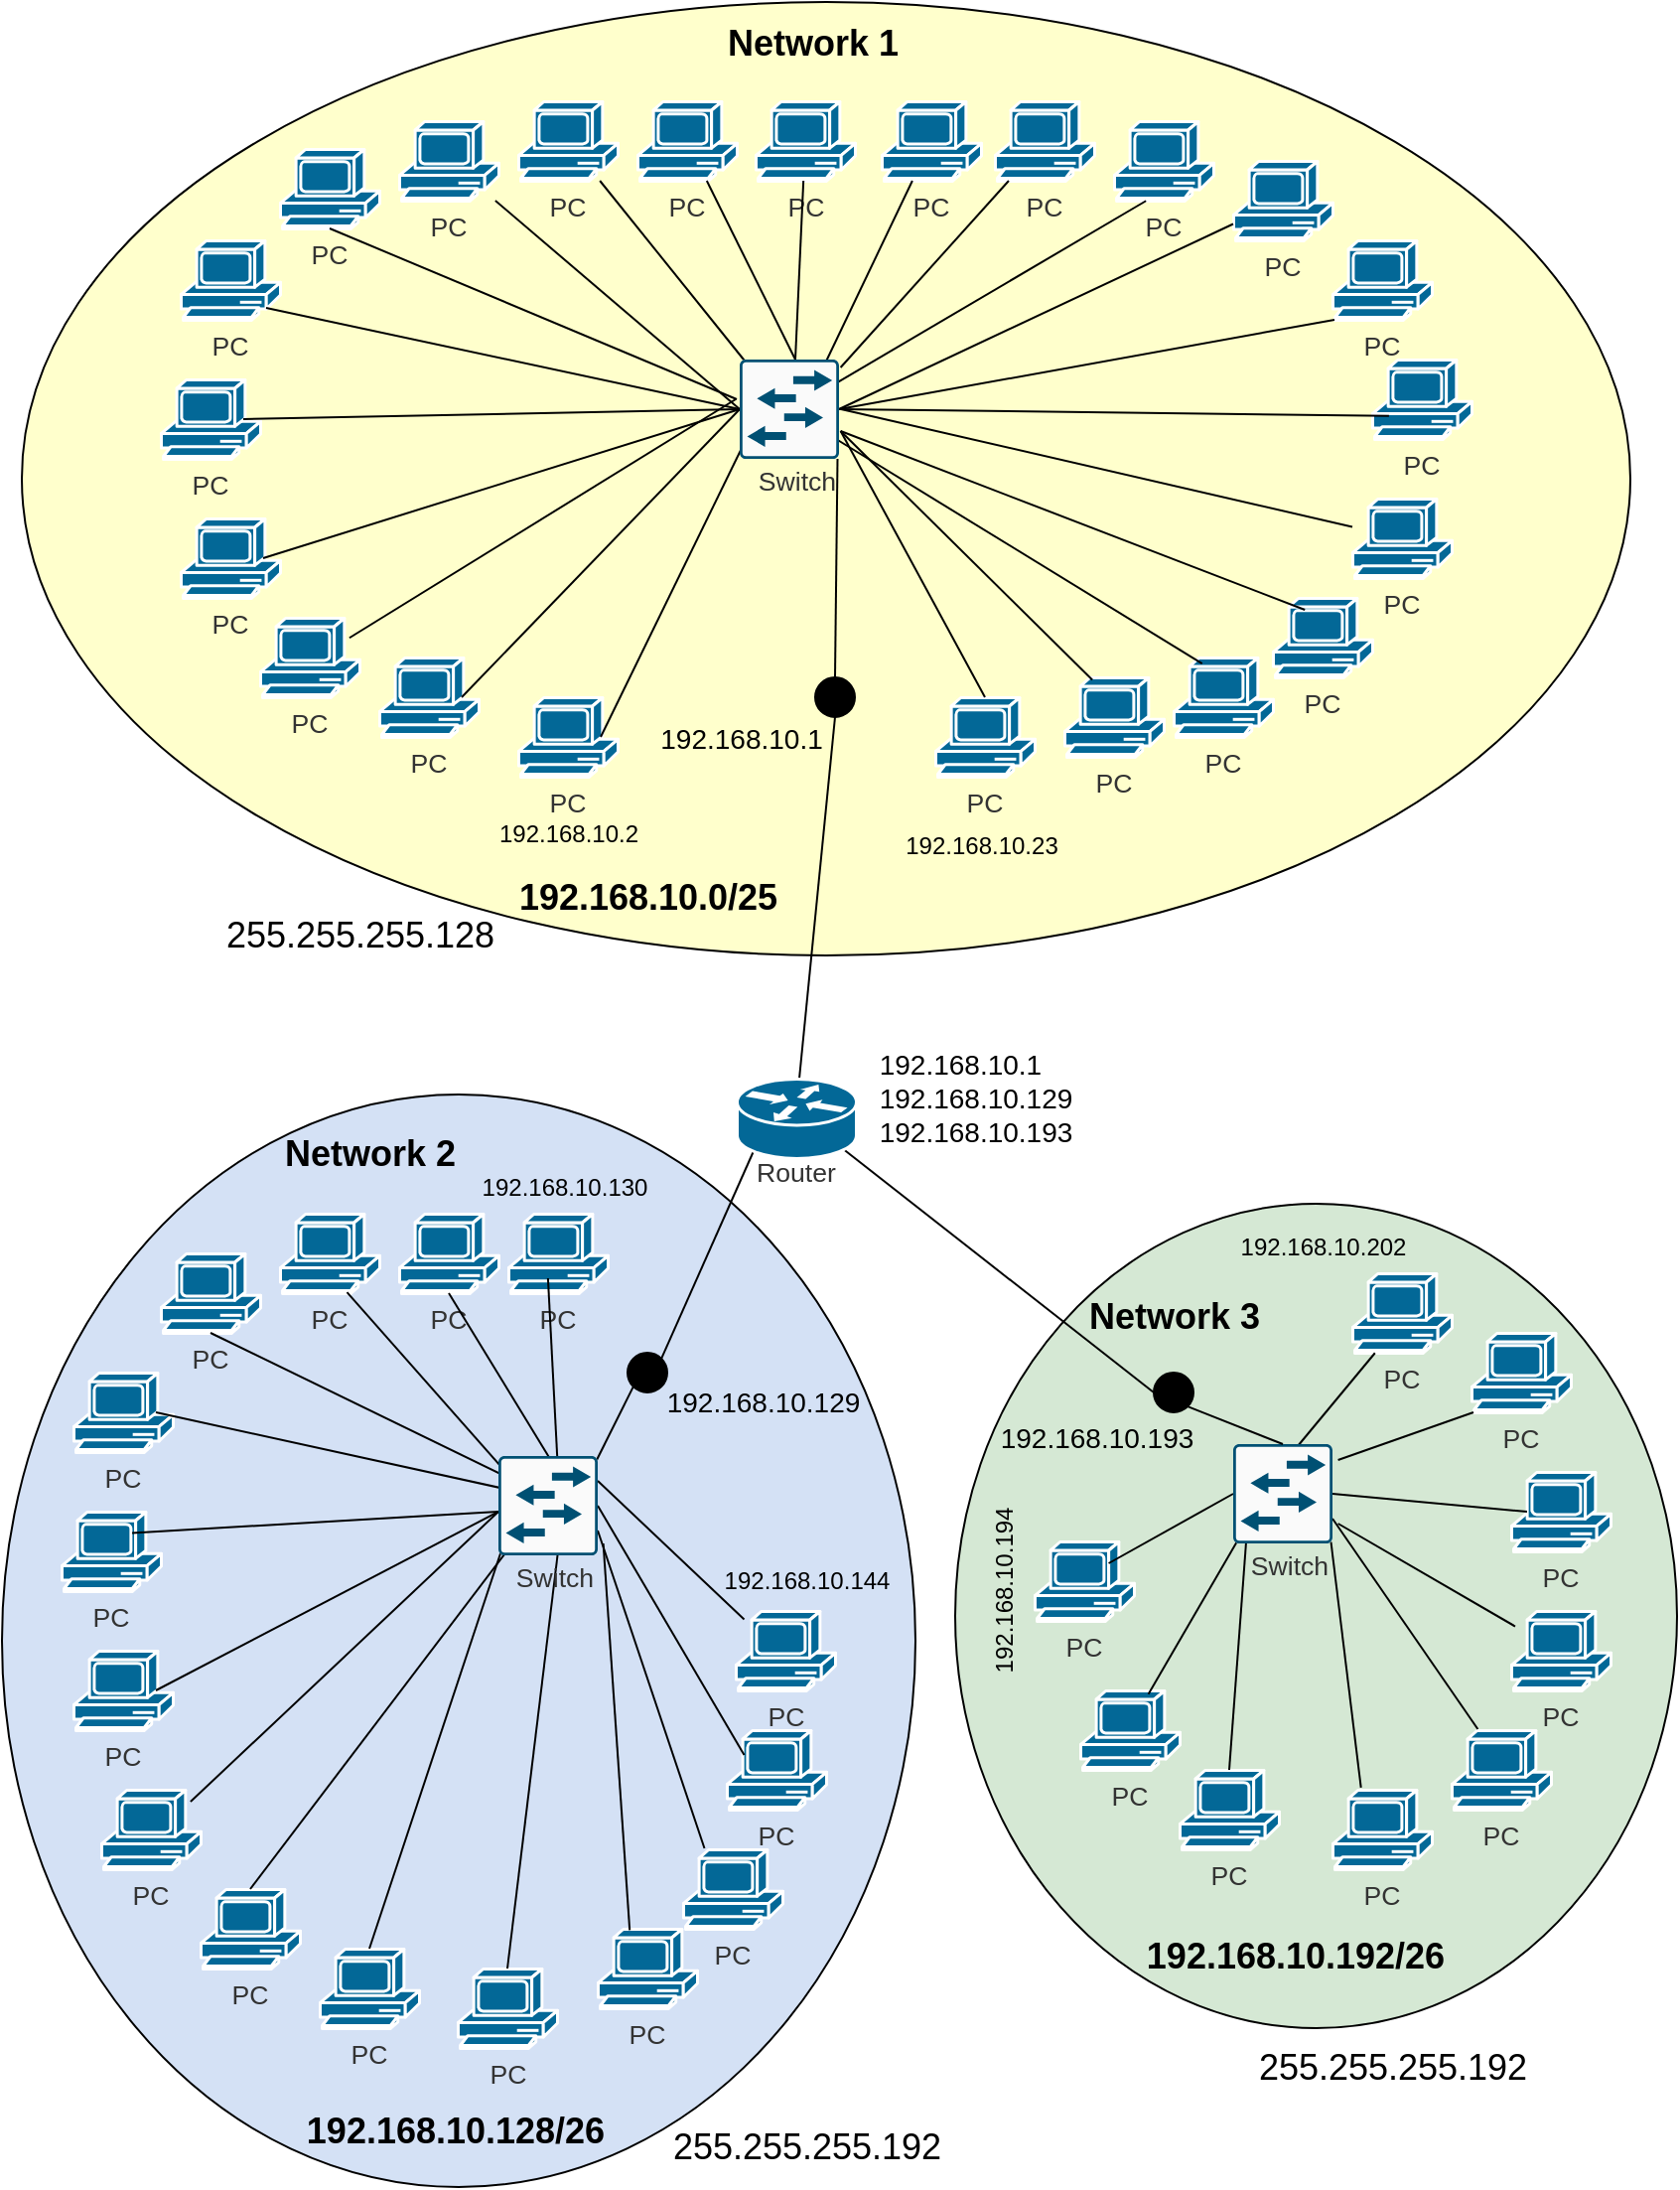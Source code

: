 <mxfile version="22.0.2" type="device">
  <diagram name="Page-1" id="gyr3lJ8L04VSoGbd7yLV">
    <mxGraphModel dx="1434" dy="3070" grid="1" gridSize="10" guides="1" tooltips="1" connect="1" arrows="1" fold="1" page="1" pageScale="1" pageWidth="850" pageHeight="1100" math="0" shadow="0">
      <root>
        <mxCell id="0" />
        <mxCell id="1" parent="0" />
        <mxCell id="j5b-1ooJvoJSUZ0MKbEr-144" value="" style="ellipse;whiteSpace=wrap;html=1;fillColor=#D5E8D4;" parent="1" vertex="1">
          <mxGeometry x="480" y="-505" width="363.5" height="415" as="geometry" />
        </mxCell>
        <mxCell id="j5b-1ooJvoJSUZ0MKbEr-119" value="" style="ellipse;whiteSpace=wrap;html=1;fillColor=#D4E1F5;" parent="1" vertex="1">
          <mxGeometry y="-560" width="460" height="550" as="geometry" />
        </mxCell>
        <mxCell id="j5b-1ooJvoJSUZ0MKbEr-37" value="" style="ellipse;whiteSpace=wrap;html=1;fillColor=#FFFFCC;" parent="1" vertex="1">
          <mxGeometry x="10" y="-1110" width="810" height="480" as="geometry" />
        </mxCell>
        <mxCell id="j5b-1ooJvoJSUZ0MKbEr-1" value="PC" style="html=1;overflow=block;blockSpacing=1;whiteSpace=wrap;shape=mxgraph.cisco.computers_and_peripherals.pc;verticalLabelPosition=bottom;verticalAlign=top;fillColor=#036897;strokeColor=#ffffff;fontSize=13.3;fontColor=#333333;spacingTop=6.8;spacing=0;strokeOpacity=100;strokeWidth=1.5;lucidId=ZFPnvsBoD.P9;" parent="1" vertex="1">
          <mxGeometry x="320" y="-1060" width="50" height="40" as="geometry" />
        </mxCell>
        <mxCell id="j5b-1ooJvoJSUZ0MKbEr-13" value="PC" style="html=1;overflow=block;blockSpacing=1;whiteSpace=wrap;shape=mxgraph.cisco.computers_and_peripherals.pc;verticalLabelPosition=bottom;verticalAlign=top;fillColor=#036897;strokeColor=#ffffff;fontSize=13.3;fontColor=#333333;spacingTop=6.8;spacing=0;strokeOpacity=100;strokeWidth=1.5;lucidId=ZFPnvsBoD.P9;" parent="1" vertex="1">
          <mxGeometry x="620" y="-1030" width="50" height="40" as="geometry" />
        </mxCell>
        <mxCell id="j5b-1ooJvoJSUZ0MKbEr-14" value="PC" style="html=1;overflow=block;blockSpacing=1;whiteSpace=wrap;shape=mxgraph.cisco.computers_and_peripherals.pc;verticalLabelPosition=bottom;verticalAlign=top;fillColor=#036897;strokeColor=#ffffff;fontSize=13.3;fontColor=#333333;spacingTop=6.8;spacing=0;strokeOpacity=100;strokeWidth=1.5;lucidId=ZFPnvsBoD.P9;" parent="1" vertex="1">
          <mxGeometry x="443" y="-1060" width="50" height="40" as="geometry" />
        </mxCell>
        <mxCell id="j5b-1ooJvoJSUZ0MKbEr-15" value="PC" style="html=1;overflow=block;blockSpacing=1;whiteSpace=wrap;shape=mxgraph.cisco.computers_and_peripherals.pc;verticalLabelPosition=bottom;verticalAlign=top;fillColor=#036897;strokeColor=#ffffff;fontSize=13.3;fontColor=#333333;spacingTop=6.8;spacing=0;strokeOpacity=100;strokeWidth=1.5;lucidId=ZFPnvsBoD.P9;" parent="1" vertex="1">
          <mxGeometry x="379.5" y="-1060" width="50" height="40" as="geometry" />
        </mxCell>
        <mxCell id="j5b-1ooJvoJSUZ0MKbEr-16" value="PC" style="html=1;overflow=block;blockSpacing=1;whiteSpace=wrap;shape=mxgraph.cisco.computers_and_peripherals.pc;verticalLabelPosition=bottom;verticalAlign=top;fillColor=#036897;strokeColor=#ffffff;fontSize=13.3;fontColor=#333333;spacingTop=6.8;spacing=0;strokeOpacity=100;strokeWidth=1.5;lucidId=ZFPnvsBoD.P9;" parent="1" vertex="1">
          <mxGeometry x="500" y="-1060" width="50" height="40" as="geometry" />
        </mxCell>
        <mxCell id="j5b-1ooJvoJSUZ0MKbEr-17" value="PC" style="html=1;overflow=block;blockSpacing=1;whiteSpace=wrap;shape=mxgraph.cisco.computers_and_peripherals.pc;verticalLabelPosition=bottom;verticalAlign=top;fillColor=#036897;strokeColor=#ffffff;fontSize=13.3;fontColor=#333333;spacingTop=6.8;spacing=0;strokeOpacity=100;strokeWidth=1.5;lucidId=ZFPnvsBoD.P9;" parent="1" vertex="1">
          <mxGeometry x="560" y="-1050" width="50" height="40" as="geometry" />
        </mxCell>
        <mxCell id="j5b-1ooJvoJSUZ0MKbEr-18" value="PC" style="html=1;overflow=block;blockSpacing=1;whiteSpace=wrap;shape=mxgraph.cisco.computers_and_peripherals.pc;verticalLabelPosition=bottom;verticalAlign=top;fillColor=#036897;strokeColor=#ffffff;fontSize=13.3;fontColor=#333333;spacingTop=6.8;spacing=0;strokeOpacity=100;strokeWidth=1.5;lucidId=ZFPnvsBoD.P9;" parent="1" vertex="1">
          <mxGeometry x="200" y="-1050" width="50" height="40" as="geometry" />
        </mxCell>
        <mxCell id="j5b-1ooJvoJSUZ0MKbEr-19" value="PC" style="html=1;overflow=block;blockSpacing=1;whiteSpace=wrap;shape=mxgraph.cisco.computers_and_peripherals.pc;verticalLabelPosition=bottom;verticalAlign=top;fillColor=#036897;strokeColor=#ffffff;fontSize=13.3;fontColor=#333333;spacingTop=6.8;spacing=0;strokeOpacity=100;strokeWidth=1.5;lucidId=ZFPnvsBoD.P9;" parent="1" vertex="1">
          <mxGeometry x="140" y="-1036" width="50" height="40" as="geometry" />
        </mxCell>
        <mxCell id="j5b-1ooJvoJSUZ0MKbEr-20" value="PC" style="html=1;overflow=block;blockSpacing=1;whiteSpace=wrap;shape=mxgraph.cisco.computers_and_peripherals.pc;verticalLabelPosition=bottom;verticalAlign=top;fillColor=#036897;strokeColor=#ffffff;fontSize=13.3;fontColor=#333333;spacingTop=6.8;spacing=0;strokeOpacity=100;strokeWidth=1.5;lucidId=ZFPnvsBoD.P9;" parent="1" vertex="1">
          <mxGeometry x="90" y="-990" width="50" height="40" as="geometry" />
        </mxCell>
        <mxCell id="j5b-1ooJvoJSUZ0MKbEr-21" value="PC" style="html=1;overflow=block;blockSpacing=1;whiteSpace=wrap;shape=mxgraph.cisco.computers_and_peripherals.pc;verticalLabelPosition=bottom;verticalAlign=top;fillColor=#036897;strokeColor=#ffffff;fontSize=13.3;fontColor=#333333;spacingTop=6.8;spacing=0;strokeOpacity=100;strokeWidth=1.5;lucidId=ZFPnvsBoD.P9;" parent="1" vertex="1">
          <mxGeometry x="80" y="-920" width="50" height="40" as="geometry" />
        </mxCell>
        <mxCell id="j5b-1ooJvoJSUZ0MKbEr-22" value="PC" style="html=1;overflow=block;blockSpacing=1;whiteSpace=wrap;shape=mxgraph.cisco.computers_and_peripherals.pc;verticalLabelPosition=bottom;verticalAlign=top;fillColor=#036897;strokeColor=#ffffff;fontSize=13.3;fontColor=#333333;spacingTop=6.8;spacing=0;strokeOpacity=100;strokeWidth=1.5;lucidId=ZFPnvsBoD.P9;" parent="1" vertex="1">
          <mxGeometry x="190" y="-780" width="50" height="40" as="geometry" />
        </mxCell>
        <mxCell id="j5b-1ooJvoJSUZ0MKbEr-23" value="PC" style="html=1;overflow=block;blockSpacing=1;whiteSpace=wrap;shape=mxgraph.cisco.computers_and_peripherals.pc;verticalLabelPosition=bottom;verticalAlign=top;fillColor=#036897;strokeColor=#ffffff;fontSize=13.3;fontColor=#333333;spacingTop=6.8;spacing=0;strokeOpacity=100;strokeWidth=1.5;lucidId=ZFPnvsBoD.P9;" parent="1" vertex="1">
          <mxGeometry x="670" y="-990" width="50" height="40" as="geometry" />
        </mxCell>
        <mxCell id="j5b-1ooJvoJSUZ0MKbEr-24" value="PC" style="html=1;overflow=block;blockSpacing=1;whiteSpace=wrap;shape=mxgraph.cisco.computers_and_peripherals.pc;verticalLabelPosition=bottom;verticalAlign=top;fillColor=#036897;strokeColor=#ffffff;fontSize=13.3;fontColor=#333333;spacingTop=6.8;spacing=0;strokeOpacity=100;strokeWidth=1.5;lucidId=ZFPnvsBoD.P9;" parent="1" vertex="1">
          <mxGeometry x="690" y="-930" width="50" height="40" as="geometry" />
        </mxCell>
        <mxCell id="j5b-1ooJvoJSUZ0MKbEr-25" value="PC" style="html=1;overflow=block;blockSpacing=1;whiteSpace=wrap;shape=mxgraph.cisco.computers_and_peripherals.pc;verticalLabelPosition=bottom;verticalAlign=top;fillColor=#036897;strokeColor=#ffffff;fontSize=13.3;fontColor=#333333;spacingTop=6.8;spacing=0;strokeOpacity=100;strokeWidth=1.5;lucidId=ZFPnvsBoD.P9;" parent="1" vertex="1">
          <mxGeometry x="260" y="-1060" width="50" height="40" as="geometry" />
        </mxCell>
        <mxCell id="j5b-1ooJvoJSUZ0MKbEr-26" value="PC" style="html=1;overflow=block;blockSpacing=1;whiteSpace=wrap;shape=mxgraph.cisco.computers_and_peripherals.pc;verticalLabelPosition=bottom;verticalAlign=top;fillColor=#036897;strokeColor=#ffffff;fontSize=13.3;fontColor=#333333;spacingTop=6.8;spacing=0;strokeOpacity=100;strokeWidth=1.5;lucidId=ZFPnvsBoD.P9;" parent="1" vertex="1">
          <mxGeometry x="680" y="-860" width="50" height="40" as="geometry" />
        </mxCell>
        <mxCell id="j5b-1ooJvoJSUZ0MKbEr-29" value="PC" style="html=1;overflow=block;blockSpacing=1;whiteSpace=wrap;shape=mxgraph.cisco.computers_and_peripherals.pc;verticalLabelPosition=bottom;verticalAlign=top;fillColor=#036897;strokeColor=#ffffff;fontSize=13.3;fontColor=#333333;spacingTop=6.8;spacing=0;strokeOpacity=100;strokeWidth=1.5;lucidId=ZFPnvsBoD.P9;" parent="1" vertex="1">
          <mxGeometry x="640" y="-810" width="50" height="40" as="geometry" />
        </mxCell>
        <mxCell id="j5b-1ooJvoJSUZ0MKbEr-30" value="PC" style="html=1;overflow=block;blockSpacing=1;whiteSpace=wrap;shape=mxgraph.cisco.computers_and_peripherals.pc;verticalLabelPosition=bottom;verticalAlign=top;fillColor=#036897;strokeColor=#ffffff;fontSize=13.3;fontColor=#333333;spacingTop=6.8;spacing=0;strokeOpacity=100;strokeWidth=1.5;lucidId=ZFPnvsBoD.P9;" parent="1" vertex="1">
          <mxGeometry x="260" y="-760" width="50" height="40" as="geometry" />
        </mxCell>
        <mxCell id="j5b-1ooJvoJSUZ0MKbEr-31" value="PC" style="html=1;overflow=block;blockSpacing=1;whiteSpace=wrap;shape=mxgraph.cisco.computers_and_peripherals.pc;verticalLabelPosition=bottom;verticalAlign=top;fillColor=#036897;strokeColor=#ffffff;fontSize=13.3;fontColor=#333333;spacingTop=6.8;spacing=0;strokeOpacity=100;strokeWidth=1.5;lucidId=ZFPnvsBoD.P9;" parent="1" vertex="1">
          <mxGeometry x="470" y="-760" width="50" height="40" as="geometry" />
        </mxCell>
        <mxCell id="j5b-1ooJvoJSUZ0MKbEr-32" value="PC" style="html=1;overflow=block;blockSpacing=1;whiteSpace=wrap;shape=mxgraph.cisco.computers_and_peripherals.pc;verticalLabelPosition=bottom;verticalAlign=top;fillColor=#036897;strokeColor=#ffffff;fontSize=13.3;fontColor=#333333;spacingTop=6.8;spacing=0;strokeOpacity=100;strokeWidth=1.5;lucidId=ZFPnvsBoD.P9;" parent="1" vertex="1">
          <mxGeometry x="535" y="-770" width="50" height="40" as="geometry" />
        </mxCell>
        <mxCell id="j5b-1ooJvoJSUZ0MKbEr-33" value="PC" style="html=1;overflow=block;blockSpacing=1;whiteSpace=wrap;shape=mxgraph.cisco.computers_and_peripherals.pc;verticalLabelPosition=bottom;verticalAlign=top;fillColor=#036897;strokeColor=#ffffff;fontSize=13.3;fontColor=#333333;spacingTop=6.8;spacing=0;strokeOpacity=100;strokeWidth=1.5;lucidId=ZFPnvsBoD.P9;" parent="1" vertex="1">
          <mxGeometry x="130" y="-800" width="50" height="40" as="geometry" />
        </mxCell>
        <mxCell id="j5b-1ooJvoJSUZ0MKbEr-34" value="PC" style="html=1;overflow=block;blockSpacing=1;whiteSpace=wrap;shape=mxgraph.cisco.computers_and_peripherals.pc;verticalLabelPosition=bottom;verticalAlign=top;fillColor=#036897;strokeColor=#ffffff;fontSize=13.3;fontColor=#333333;spacingTop=6.8;spacing=0;strokeOpacity=100;strokeWidth=1.5;lucidId=ZFPnvsBoD.P9;" parent="1" vertex="1">
          <mxGeometry x="90" y="-850" width="50" height="40" as="geometry" />
        </mxCell>
        <mxCell id="j5b-1ooJvoJSUZ0MKbEr-35" value="PC" style="html=1;overflow=block;blockSpacing=1;whiteSpace=wrap;shape=mxgraph.cisco.computers_and_peripherals.pc;verticalLabelPosition=bottom;verticalAlign=top;fillColor=#036897;strokeColor=#ffffff;fontSize=13.3;fontColor=#333333;spacingTop=6.8;spacing=0;strokeOpacity=100;strokeWidth=1.5;lucidId=ZFPnvsBoD.P9;" parent="1" vertex="1">
          <mxGeometry x="590" y="-780" width="50" height="40" as="geometry" />
        </mxCell>
        <mxCell id="j5b-1ooJvoJSUZ0MKbEr-38" value="&lt;b&gt;&lt;font style=&quot;font-size: 18px;&quot;&gt;192.168.10.0/25&lt;/font&gt;&lt;/b&gt;" style="text;html=1;align=center;verticalAlign=middle;resizable=0;points=[];autosize=1;strokeColor=none;fillColor=none;" parent="1" vertex="1">
          <mxGeometry x="250" y="-679" width="150" height="40" as="geometry" />
        </mxCell>
        <mxCell id="j5b-1ooJvoJSUZ0MKbEr-39" value="&lt;div style=&quot;text-align: left;&quot;&gt;&lt;span style=&quot;font-size: 14px; background-color: initial;&quot;&gt;192.168.10.1&lt;/span&gt;&lt;/div&gt;&lt;div&gt;&lt;font style=&quot;font-size: 14px;&quot;&gt;192.168.10.129&lt;/font&gt;&lt;/div&gt;&lt;div&gt;&lt;font style=&quot;font-size: 14px;&quot;&gt;192.168.10.193&lt;/font&gt;&lt;/div&gt;" style="text;html=1;align=center;verticalAlign=middle;resizable=0;points=[];autosize=1;strokeColor=none;fillColor=none;" parent="1" vertex="1">
          <mxGeometry x="429.5" y="-588" width="120" height="60" as="geometry" />
        </mxCell>
        <mxCell id="j5b-1ooJvoJSUZ0MKbEr-40" value="&lt;font style=&quot;font-size: 14px;&quot;&gt;192.168.10.1&lt;/font&gt;" style="text;html=1;align=center;verticalAlign=middle;resizable=0;points=[];autosize=1;strokeColor=none;fillColor=none;" parent="1" vertex="1">
          <mxGeometry x="316.5" y="-754" width="110" height="30" as="geometry" />
        </mxCell>
        <mxCell id="j5b-1ooJvoJSUZ0MKbEr-42" value="" style="endArrow=none;html=1;rounded=0;entryX=0.12;entryY=0.9;entryDx=0;entryDy=0;entryPerimeter=0;exitX=0.83;exitY=0.5;exitDx=0;exitDy=0;exitPerimeter=0;" parent="1" source="j5b-1ooJvoJSUZ0MKbEr-30" edge="1">
          <mxGeometry width="50" height="50" relative="1" as="geometry">
            <mxPoint x="290" y="-700" as="sourcePoint" />
            <mxPoint x="376.7" y="-894" as="targetPoint" />
          </mxGeometry>
        </mxCell>
        <mxCell id="j5b-1ooJvoJSUZ0MKbEr-43" value="" style="endArrow=none;html=1;rounded=0;entryX=0;entryY=0.5;entryDx=0;entryDy=0;entryPerimeter=0;exitX=0.83;exitY=0.5;exitDx=0;exitDy=0;exitPerimeter=0;" parent="1" source="j5b-1ooJvoJSUZ0MKbEr-22" target="815NYvjFVvmXAIp1eeF3-26" edge="1">
          <mxGeometry width="50" height="50" relative="1" as="geometry">
            <mxPoint x="290" y="-700" as="sourcePoint" />
            <mxPoint x="369.5" y="-910" as="targetPoint" />
          </mxGeometry>
        </mxCell>
        <mxCell id="j5b-1ooJvoJSUZ0MKbEr-44" value="" style="endArrow=none;html=1;rounded=0;exitX=0.899;exitY=0.253;exitDx=0;exitDy=0;exitPerimeter=0;entryX=0;entryY=0.5;entryDx=0;entryDy=0;entryPerimeter=0;" parent="1" source="j5b-1ooJvoJSUZ0MKbEr-33" edge="1">
          <mxGeometry width="50" height="50" relative="1" as="geometry">
            <mxPoint x="290" y="-700" as="sourcePoint" />
            <mxPoint x="369.5" y="-910" as="targetPoint" />
          </mxGeometry>
        </mxCell>
        <mxCell id="j5b-1ooJvoJSUZ0MKbEr-45" value="" style="endArrow=none;html=1;rounded=0;entryX=0;entryY=0.5;entryDx=0;entryDy=0;entryPerimeter=0;exitX=0.83;exitY=0.5;exitDx=0;exitDy=0;exitPerimeter=0;" parent="1" source="j5b-1ooJvoJSUZ0MKbEr-34" target="815NYvjFVvmXAIp1eeF3-26" edge="1">
          <mxGeometry width="50" height="50" relative="1" as="geometry">
            <mxPoint x="290" y="-700" as="sourcePoint" />
            <mxPoint x="369.5" y="-910" as="targetPoint" />
          </mxGeometry>
        </mxCell>
        <mxCell id="j5b-1ooJvoJSUZ0MKbEr-46" value="" style="endArrow=none;html=1;rounded=0;entryX=0;entryY=0.5;entryDx=0;entryDy=0;entryPerimeter=0;exitX=0.83;exitY=0.5;exitDx=0;exitDy=0;exitPerimeter=0;" parent="1" source="j5b-1ooJvoJSUZ0MKbEr-21" target="815NYvjFVvmXAIp1eeF3-26" edge="1">
          <mxGeometry width="50" height="50" relative="1" as="geometry">
            <mxPoint x="290" y="-700" as="sourcePoint" />
            <mxPoint x="369.5" y="-910" as="targetPoint" />
          </mxGeometry>
        </mxCell>
        <mxCell id="j5b-1ooJvoJSUZ0MKbEr-47" value="" style="endArrow=none;html=1;rounded=0;exitX=0.86;exitY=0.85;exitDx=0;exitDy=0;exitPerimeter=0;entryX=0;entryY=0.5;entryDx=0;entryDy=0;entryPerimeter=0;" parent="1" source="j5b-1ooJvoJSUZ0MKbEr-20" edge="1" target="815NYvjFVvmXAIp1eeF3-26">
          <mxGeometry width="50" height="50" relative="1" as="geometry">
            <mxPoint x="290" y="-700" as="sourcePoint" />
            <mxPoint x="370" y="-910" as="targetPoint" />
          </mxGeometry>
        </mxCell>
        <mxCell id="j5b-1ooJvoJSUZ0MKbEr-48" value="" style="endArrow=none;html=1;rounded=0;exitX=0.5;exitY=1;exitDx=0;exitDy=0;exitPerimeter=0;" parent="1" source="j5b-1ooJvoJSUZ0MKbEr-19" edge="1">
          <mxGeometry width="50" height="50" relative="1" as="geometry">
            <mxPoint x="290" y="-700" as="sourcePoint" />
            <mxPoint x="370" y="-910" as="targetPoint" />
          </mxGeometry>
        </mxCell>
        <mxCell id="j5b-1ooJvoJSUZ0MKbEr-49" value="" style="endArrow=none;html=1;rounded=0;entryX=0;entryY=0.5;entryDx=0;entryDy=0;entryPerimeter=0;" parent="1" source="j5b-1ooJvoJSUZ0MKbEr-18" target="815NYvjFVvmXAIp1eeF3-26" edge="1">
          <mxGeometry width="50" height="50" relative="1" as="geometry">
            <mxPoint x="290" y="-700" as="sourcePoint" />
            <mxPoint x="370" y="-910" as="targetPoint" />
          </mxGeometry>
        </mxCell>
        <mxCell id="j5b-1ooJvoJSUZ0MKbEr-50" value="" style="endArrow=none;html=1;rounded=0;entryX=0.12;entryY=0.1;entryDx=0;entryDy=0;entryPerimeter=0;" parent="1" source="j5b-1ooJvoJSUZ0MKbEr-25" edge="1">
          <mxGeometry width="50" height="50" relative="1" as="geometry">
            <mxPoint x="290" y="-700" as="sourcePoint" />
            <mxPoint x="376.7" y="-926" as="targetPoint" />
          </mxGeometry>
        </mxCell>
        <mxCell id="j5b-1ooJvoJSUZ0MKbEr-51" value="" style="endArrow=none;html=1;rounded=0;entryX=0.5;entryY=0;entryDx=0;entryDy=0;entryPerimeter=0;" parent="1" source="j5b-1ooJvoJSUZ0MKbEr-1" edge="1">
          <mxGeometry width="50" height="50" relative="1" as="geometry">
            <mxPoint x="290" y="-700" as="sourcePoint" />
            <mxPoint x="399.5" y="-930" as="targetPoint" />
          </mxGeometry>
        </mxCell>
        <mxCell id="j5b-1ooJvoJSUZ0MKbEr-52" value="" style="endArrow=none;html=1;rounded=0;entryX=0.5;entryY=0;entryDx=0;entryDy=0;entryPerimeter=0;" parent="1" source="j5b-1ooJvoJSUZ0MKbEr-15" edge="1">
          <mxGeometry width="50" height="50" relative="1" as="geometry">
            <mxPoint x="290" y="-700" as="sourcePoint" />
            <mxPoint x="399.5" y="-930" as="targetPoint" />
          </mxGeometry>
        </mxCell>
        <mxCell id="j5b-1ooJvoJSUZ0MKbEr-53" value="" style="endArrow=none;html=1;rounded=0;entryX=0.718;entryY=0.15;entryDx=0;entryDy=0;entryPerimeter=0;" parent="1" source="j5b-1ooJvoJSUZ0MKbEr-14" edge="1">
          <mxGeometry width="50" height="50" relative="1" as="geometry">
            <mxPoint x="290" y="-700" as="sourcePoint" />
            <mxPoint x="412.58" y="-924" as="targetPoint" />
          </mxGeometry>
        </mxCell>
        <mxCell id="j5b-1ooJvoJSUZ0MKbEr-54" value="" style="endArrow=none;html=1;rounded=0;entryX=0.88;entryY=0.1;entryDx=0;entryDy=0;entryPerimeter=0;" parent="1" source="j5b-1ooJvoJSUZ0MKbEr-16" edge="1">
          <mxGeometry width="50" height="50" relative="1" as="geometry">
            <mxPoint x="290" y="-700" as="sourcePoint" />
            <mxPoint x="422.3" y="-926" as="targetPoint" />
          </mxGeometry>
        </mxCell>
        <mxCell id="j5b-1ooJvoJSUZ0MKbEr-56" value="" style="endArrow=none;html=1;rounded=0;entryX=0.97;entryY=0.238;entryDx=0;entryDy=0;entryPerimeter=0;exitX=0.322;exitY=1.003;exitDx=0;exitDy=0;exitPerimeter=0;" parent="1" source="j5b-1ooJvoJSUZ0MKbEr-17" target="815NYvjFVvmXAIp1eeF3-26" edge="1">
          <mxGeometry width="50" height="50" relative="1" as="geometry">
            <mxPoint x="290" y="-700" as="sourcePoint" />
            <mxPoint x="427.88" y="-918.12" as="targetPoint" />
          </mxGeometry>
        </mxCell>
        <mxCell id="j5b-1ooJvoJSUZ0MKbEr-57" value="" style="endArrow=none;html=1;rounded=0;entryX=1;entryY=0.5;entryDx=0;entryDy=0;entryPerimeter=0;" parent="1" source="j5b-1ooJvoJSUZ0MKbEr-13" target="815NYvjFVvmXAIp1eeF3-26" edge="1">
          <mxGeometry width="50" height="50" relative="1" as="geometry">
            <mxPoint x="290" y="-700" as="sourcePoint" />
            <mxPoint x="429.5" y="-910" as="targetPoint" />
          </mxGeometry>
        </mxCell>
        <mxCell id="j5b-1ooJvoJSUZ0MKbEr-58" value="" style="endArrow=none;html=1;rounded=0;entryX=1;entryY=0.5;entryDx=0;entryDy=0;entryPerimeter=0;exitX=0.02;exitY=1;exitDx=0;exitDy=0;exitPerimeter=0;" parent="1" source="j5b-1ooJvoJSUZ0MKbEr-23" target="815NYvjFVvmXAIp1eeF3-26" edge="1">
          <mxGeometry width="50" height="50" relative="1" as="geometry">
            <mxPoint x="290" y="-700" as="sourcePoint" />
            <mxPoint x="429.5" y="-910" as="targetPoint" />
          </mxGeometry>
        </mxCell>
        <mxCell id="j5b-1ooJvoJSUZ0MKbEr-59" value="" style="endArrow=none;html=1;rounded=0;entryX=1;entryY=0.5;entryDx=0;entryDy=0;entryPerimeter=0;exitX=0.169;exitY=0.709;exitDx=0;exitDy=0;exitPerimeter=0;" parent="1" source="j5b-1ooJvoJSUZ0MKbEr-24" target="815NYvjFVvmXAIp1eeF3-26" edge="1">
          <mxGeometry width="50" height="50" relative="1" as="geometry">
            <mxPoint x="290" y="-700" as="sourcePoint" />
            <mxPoint x="429.5" y="-910" as="targetPoint" />
          </mxGeometry>
        </mxCell>
        <mxCell id="j5b-1ooJvoJSUZ0MKbEr-60" value="" style="endArrow=none;html=1;rounded=0;entryX=0.875;entryY=0.621;entryDx=0;entryDy=0;entryPerimeter=0;" parent="1" source="j5b-1ooJvoJSUZ0MKbEr-26" edge="1">
          <mxGeometry width="50" height="50" relative="1" as="geometry">
            <mxPoint x="290" y="-700" as="sourcePoint" />
            <mxPoint x="422" y="-905.16" as="targetPoint" />
          </mxGeometry>
        </mxCell>
        <mxCell id="j5b-1ooJvoJSUZ0MKbEr-61" value="" style="endArrow=none;html=1;rounded=0;entryX=0.88;entryY=0.9;entryDx=0;entryDy=0;entryPerimeter=0;exitX=0.322;exitY=0.15;exitDx=0;exitDy=0;exitPerimeter=0;" parent="1" source="j5b-1ooJvoJSUZ0MKbEr-29" edge="1">
          <mxGeometry width="50" height="50" relative="1" as="geometry">
            <mxPoint x="290" y="-700" as="sourcePoint" />
            <mxPoint x="422.3" y="-894" as="targetPoint" />
          </mxGeometry>
        </mxCell>
        <mxCell id="j5b-1ooJvoJSUZ0MKbEr-62" value="" style="endArrow=none;html=1;rounded=0;exitX=0.287;exitY=0.076;exitDx=0;exitDy=0;exitPerimeter=0;" parent="1" source="j5b-1ooJvoJSUZ0MKbEr-35" edge="1">
          <mxGeometry width="50" height="50" relative="1" as="geometry">
            <mxPoint x="290" y="-700" as="sourcePoint" />
            <mxPoint x="420" y="-890" as="targetPoint" />
          </mxGeometry>
        </mxCell>
        <mxCell id="j5b-1ooJvoJSUZ0MKbEr-63" value="" style="endArrow=none;html=1;rounded=0;entryX=0.88;entryY=0.9;entryDx=0;entryDy=0;entryPerimeter=0;exitX=0.281;exitY=0.032;exitDx=0;exitDy=0;exitPerimeter=0;" parent="1" source="j5b-1ooJvoJSUZ0MKbEr-32" edge="1">
          <mxGeometry width="50" height="50" relative="1" as="geometry">
            <mxPoint x="290" y="-700" as="sourcePoint" />
            <mxPoint x="422.3" y="-894" as="targetPoint" />
          </mxGeometry>
        </mxCell>
        <mxCell id="j5b-1ooJvoJSUZ0MKbEr-64" value="" style="endArrow=none;html=1;rounded=0;entryX=0.88;entryY=0.9;entryDx=0;entryDy=0;entryPerimeter=0;exitX=0.5;exitY=0;exitDx=0;exitDy=0;exitPerimeter=0;" parent="1" source="j5b-1ooJvoJSUZ0MKbEr-31" edge="1">
          <mxGeometry width="50" height="50" relative="1" as="geometry">
            <mxPoint x="290" y="-700" as="sourcePoint" />
            <mxPoint x="422.3" y="-894" as="targetPoint" />
          </mxGeometry>
        </mxCell>
        <mxCell id="j5b-1ooJvoJSUZ0MKbEr-65" value="192.168.10.2" style="text;html=1;align=center;verticalAlign=middle;resizable=0;points=[];autosize=1;strokeColor=none;fillColor=none;" parent="1" vertex="1">
          <mxGeometry x="240" y="-706" width="90" height="30" as="geometry" />
        </mxCell>
        <mxCell id="j5b-1ooJvoJSUZ0MKbEr-74" value="192.168.10.23" style="text;html=1;align=center;verticalAlign=middle;resizable=0;points=[];autosize=1;strokeColor=none;fillColor=none;" parent="1" vertex="1">
          <mxGeometry x="443" y="-700" width="100" height="30" as="geometry" />
        </mxCell>
        <mxCell id="j5b-1ooJvoJSUZ0MKbEr-88" value="PC" style="html=1;overflow=block;blockSpacing=1;whiteSpace=wrap;shape=mxgraph.cisco.computers_and_peripherals.pc;verticalLabelPosition=bottom;verticalAlign=top;fillColor=#036897;strokeColor=#ffffff;fontSize=13.3;fontColor=#333333;spacingTop=6.8;spacing=0;strokeOpacity=100;strokeWidth=1.5;lucidId=ZFPnvsBoD.P9;" parent="1" vertex="1">
          <mxGeometry x="80" y="-480" width="50" height="40" as="geometry" />
        </mxCell>
        <mxCell id="j5b-1ooJvoJSUZ0MKbEr-89" value="PC" style="html=1;overflow=block;blockSpacing=1;whiteSpace=wrap;shape=mxgraph.cisco.computers_and_peripherals.pc;verticalLabelPosition=bottom;verticalAlign=top;fillColor=#036897;strokeColor=#ffffff;fontSize=13.3;fontColor=#333333;spacingTop=6.8;spacing=0;strokeOpacity=100;strokeWidth=1.5;lucidId=ZFPnvsBoD.P9;" parent="1" vertex="1">
          <mxGeometry x="140" y="-500" width="50" height="40" as="geometry" />
        </mxCell>
        <mxCell id="j5b-1ooJvoJSUZ0MKbEr-90" value="PC" style="html=1;overflow=block;blockSpacing=1;whiteSpace=wrap;shape=mxgraph.cisco.computers_and_peripherals.pc;verticalLabelPosition=bottom;verticalAlign=top;fillColor=#036897;strokeColor=#ffffff;fontSize=13.3;fontColor=#333333;spacingTop=6.8;spacing=0;strokeOpacity=100;strokeWidth=1.5;lucidId=ZFPnvsBoD.P9;" parent="1" vertex="1">
          <mxGeometry x="160" y="-130" width="50" height="40" as="geometry" />
        </mxCell>
        <mxCell id="j5b-1ooJvoJSUZ0MKbEr-91" value="PC" style="html=1;overflow=block;blockSpacing=1;whiteSpace=wrap;shape=mxgraph.cisco.computers_and_peripherals.pc;verticalLabelPosition=bottom;verticalAlign=top;fillColor=#036897;strokeColor=#ffffff;fontSize=13.3;fontColor=#333333;spacingTop=6.8;spacing=0;strokeOpacity=100;strokeWidth=1.5;lucidId=ZFPnvsBoD.P9;" parent="1" vertex="1">
          <mxGeometry x="229.5" y="-120" width="50" height="40" as="geometry" />
        </mxCell>
        <mxCell id="j5b-1ooJvoJSUZ0MKbEr-92" value="PC" style="html=1;overflow=block;blockSpacing=1;whiteSpace=wrap;shape=mxgraph.cisco.computers_and_peripherals.pc;verticalLabelPosition=bottom;verticalAlign=top;fillColor=#036897;strokeColor=#ffffff;fontSize=13.3;fontColor=#333333;spacingTop=6.8;spacing=0;strokeOpacity=100;strokeWidth=1.5;lucidId=ZFPnvsBoD.P9;" parent="1" vertex="1">
          <mxGeometry x="30" y="-350" width="50" height="40" as="geometry" />
        </mxCell>
        <mxCell id="j5b-1ooJvoJSUZ0MKbEr-93" value="PC" style="html=1;overflow=block;blockSpacing=1;whiteSpace=wrap;shape=mxgraph.cisco.computers_and_peripherals.pc;verticalLabelPosition=bottom;verticalAlign=top;fillColor=#036897;strokeColor=#ffffff;fontSize=13.3;fontColor=#333333;spacingTop=6.8;spacing=0;strokeOpacity=100;strokeWidth=1.5;lucidId=ZFPnvsBoD.P9;" parent="1" vertex="1">
          <mxGeometry x="36" y="-280" width="50" height="40" as="geometry" />
        </mxCell>
        <mxCell id="j5b-1ooJvoJSUZ0MKbEr-94" value="PC" style="html=1;overflow=block;blockSpacing=1;whiteSpace=wrap;shape=mxgraph.cisco.computers_and_peripherals.pc;verticalLabelPosition=bottom;verticalAlign=top;fillColor=#036897;strokeColor=#ffffff;fontSize=13.3;fontColor=#333333;spacingTop=6.8;spacing=0;strokeOpacity=100;strokeWidth=1.5;lucidId=ZFPnvsBoD.P9;" parent="1" vertex="1">
          <mxGeometry x="255" y="-500" width="50" height="40" as="geometry" />
        </mxCell>
        <mxCell id="j5b-1ooJvoJSUZ0MKbEr-95" value="PC" style="html=1;overflow=block;blockSpacing=1;whiteSpace=wrap;shape=mxgraph.cisco.computers_and_peripherals.pc;verticalLabelPosition=bottom;verticalAlign=top;fillColor=#036897;strokeColor=#ffffff;fontSize=13.3;fontColor=#333333;spacingTop=6.8;spacing=0;strokeOpacity=100;strokeWidth=1.5;lucidId=ZFPnvsBoD.P9;" parent="1" vertex="1">
          <mxGeometry x="365" y="-240" width="50" height="40" as="geometry" />
        </mxCell>
        <mxCell id="j5b-1ooJvoJSUZ0MKbEr-96" value="PC" style="html=1;overflow=block;blockSpacing=1;whiteSpace=wrap;shape=mxgraph.cisco.computers_and_peripherals.pc;verticalLabelPosition=bottom;verticalAlign=top;fillColor=#036897;strokeColor=#ffffff;fontSize=13.3;fontColor=#333333;spacingTop=6.8;spacing=0;strokeOpacity=100;strokeWidth=1.5;lucidId=ZFPnvsBoD.P9;" parent="1" vertex="1">
          <mxGeometry x="343" y="-180" width="50" height="40" as="geometry" />
        </mxCell>
        <mxCell id="j5b-1ooJvoJSUZ0MKbEr-97" value="PC" style="html=1;overflow=block;blockSpacing=1;whiteSpace=wrap;shape=mxgraph.cisco.computers_and_peripherals.pc;verticalLabelPosition=bottom;verticalAlign=top;fillColor=#036897;strokeColor=#ffffff;fontSize=13.3;fontColor=#333333;spacingTop=6.8;spacing=0;strokeOpacity=100;strokeWidth=1.5;lucidId=ZFPnvsBoD.P9;" parent="1" vertex="1">
          <mxGeometry x="300" y="-140" width="50" height="40" as="geometry" />
        </mxCell>
        <mxCell id="j5b-1ooJvoJSUZ0MKbEr-98" value="PC" style="html=1;overflow=block;blockSpacing=1;whiteSpace=wrap;shape=mxgraph.cisco.computers_and_peripherals.pc;verticalLabelPosition=bottom;verticalAlign=top;fillColor=#036897;strokeColor=#ffffff;fontSize=13.3;fontColor=#333333;spacingTop=6.8;spacing=0;strokeOpacity=100;strokeWidth=1.5;lucidId=ZFPnvsBoD.P9;" parent="1" vertex="1">
          <mxGeometry x="36" y="-420" width="50" height="40" as="geometry" />
        </mxCell>
        <mxCell id="j5b-1ooJvoJSUZ0MKbEr-99" value="PC" style="html=1;overflow=block;blockSpacing=1;whiteSpace=wrap;shape=mxgraph.cisco.computers_and_peripherals.pc;verticalLabelPosition=bottom;verticalAlign=top;fillColor=#036897;strokeColor=#ffffff;fontSize=13.3;fontColor=#333333;spacingTop=6.8;spacing=0;strokeOpacity=100;strokeWidth=1.5;lucidId=ZFPnvsBoD.P9;" parent="1" vertex="1">
          <mxGeometry x="100" y="-160" width="50" height="40" as="geometry" />
        </mxCell>
        <mxCell id="j5b-1ooJvoJSUZ0MKbEr-100" value="PC" style="html=1;overflow=block;blockSpacing=1;whiteSpace=wrap;shape=mxgraph.cisco.computers_and_peripherals.pc;verticalLabelPosition=bottom;verticalAlign=top;fillColor=#036897;strokeColor=#ffffff;fontSize=13.3;fontColor=#333333;spacingTop=6.8;spacing=0;strokeOpacity=100;strokeWidth=1.5;lucidId=ZFPnvsBoD.P9;" parent="1" vertex="1">
          <mxGeometry x="50" y="-210" width="50" height="40" as="geometry" />
        </mxCell>
        <mxCell id="j5b-1ooJvoJSUZ0MKbEr-101" value="PC" style="html=1;overflow=block;blockSpacing=1;whiteSpace=wrap;shape=mxgraph.cisco.computers_and_peripherals.pc;verticalLabelPosition=bottom;verticalAlign=top;fillColor=#036897;strokeColor=#ffffff;fontSize=13.3;fontColor=#333333;spacingTop=6.8;spacing=0;strokeOpacity=100;strokeWidth=1.5;lucidId=ZFPnvsBoD.P9;" parent="1" vertex="1">
          <mxGeometry x="369.5" y="-300" width="50" height="40" as="geometry" />
        </mxCell>
        <mxCell id="j5b-1ooJvoJSUZ0MKbEr-102" value="PC" style="html=1;overflow=block;blockSpacing=1;whiteSpace=wrap;shape=mxgraph.cisco.computers_and_peripherals.pc;verticalLabelPosition=bottom;verticalAlign=top;fillColor=#036897;strokeColor=#ffffff;fontSize=13.3;fontColor=#333333;spacingTop=6.8;spacing=0;strokeOpacity=100;strokeWidth=1.5;lucidId=ZFPnvsBoD.P9;" parent="1" vertex="1">
          <mxGeometry x="200" y="-500" width="50" height="40" as="geometry" />
        </mxCell>
        <mxCell id="j5b-1ooJvoJSUZ0MKbEr-103" value="" style="endArrow=none;html=1;rounded=0;entryX=0.12;entryY=0.9;entryDx=0;entryDy=0;entryPerimeter=0;exitX=1;exitY=0;exitDx=0;exitDy=0;" parent="1" source="815NYvjFVvmXAIp1eeF3-3" edge="1">
          <mxGeometry width="50" height="50" relative="1" as="geometry">
            <mxPoint x="340" y="-440" as="sourcePoint" />
            <mxPoint x="378.7" y="-532" as="targetPoint" />
          </mxGeometry>
        </mxCell>
        <mxCell id="j5b-1ooJvoJSUZ0MKbEr-104" value="" style="endArrow=none;html=1;rounded=0;entryX=0.399;entryY=0.812;entryDx=0;entryDy=0;entryPerimeter=0;exitX=0.5;exitY=0;exitDx=0;exitDy=0;exitPerimeter=0;" parent="1" target="j5b-1ooJvoJSUZ0MKbEr-94" edge="1">
          <mxGeometry width="50" height="50" relative="1" as="geometry">
            <mxPoint x="280" y="-370" as="sourcePoint" />
            <mxPoint x="340" y="-460" as="targetPoint" />
          </mxGeometry>
        </mxCell>
        <mxCell id="j5b-1ooJvoJSUZ0MKbEr-105" value="" style="endArrow=none;html=1;rounded=0;entryX=0.5;entryY=1;entryDx=0;entryDy=0;entryPerimeter=0;exitX=0.5;exitY=0;exitDx=0;exitDy=0;exitPerimeter=0;" parent="1" target="j5b-1ooJvoJSUZ0MKbEr-102" edge="1">
          <mxGeometry width="50" height="50" relative="1" as="geometry">
            <mxPoint x="280" y="-370" as="sourcePoint" />
            <mxPoint x="340" y="-460" as="targetPoint" />
          </mxGeometry>
        </mxCell>
        <mxCell id="j5b-1ooJvoJSUZ0MKbEr-106" value="" style="endArrow=none;html=1;rounded=0;entryX=0.675;entryY=0.988;entryDx=0;entryDy=0;entryPerimeter=0;exitX=0.12;exitY=0.1;exitDx=0;exitDy=0;exitPerimeter=0;" parent="1" target="j5b-1ooJvoJSUZ0MKbEr-89" edge="1">
          <mxGeometry width="50" height="50" relative="1" as="geometry">
            <mxPoint x="257.2" y="-366" as="sourcePoint" />
            <mxPoint x="340" y="-460" as="targetPoint" />
          </mxGeometry>
        </mxCell>
        <mxCell id="j5b-1ooJvoJSUZ0MKbEr-107" value="" style="endArrow=none;html=1;rounded=0;entryX=0.5;entryY=1;entryDx=0;entryDy=0;entryPerimeter=0;exitX=0.12;exitY=0.1;exitDx=0;exitDy=0;exitPerimeter=0;" parent="1" target="j5b-1ooJvoJSUZ0MKbEr-88" edge="1">
          <mxGeometry width="50" height="50" relative="1" as="geometry">
            <mxPoint x="257.2" y="-366" as="sourcePoint" />
            <mxPoint x="340" y="-460" as="targetPoint" />
          </mxGeometry>
        </mxCell>
        <mxCell id="j5b-1ooJvoJSUZ0MKbEr-108" value="" style="endArrow=none;html=1;rounded=0;entryX=0.83;entryY=0.5;entryDx=0;entryDy=0;entryPerimeter=0;" parent="1" target="j5b-1ooJvoJSUZ0MKbEr-98" edge="1">
          <mxGeometry width="50" height="50" relative="1" as="geometry">
            <mxPoint x="260" y="-360" as="sourcePoint" />
            <mxPoint x="340" y="-460" as="targetPoint" />
          </mxGeometry>
        </mxCell>
        <mxCell id="j5b-1ooJvoJSUZ0MKbEr-109" value="" style="endArrow=none;html=1;rounded=0;exitX=1;exitY=0.25;exitDx=0;exitDy=0;exitPerimeter=0;entryX=0.085;entryY=0.106;entryDx=0;entryDy=0;entryPerimeter=0;" parent="1" source="815NYvjFVvmXAIp1eeF3-12" target="j5b-1ooJvoJSUZ0MKbEr-101" edge="1">
          <mxGeometry width="50" height="50" relative="1" as="geometry">
            <mxPoint x="310" y="-350" as="sourcePoint" />
            <mxPoint x="340" y="-460" as="targetPoint" />
          </mxGeometry>
        </mxCell>
        <mxCell id="j5b-1ooJvoJSUZ0MKbEr-110" value="" style="endArrow=none;html=1;rounded=0;entryX=0.175;entryY=0.312;entryDx=0;entryDy=0;entryPerimeter=0;exitX=1;exitY=0.5;exitDx=0;exitDy=0;exitPerimeter=0;" parent="1" target="j5b-1ooJvoJSUZ0MKbEr-95" edge="1" source="815NYvjFVvmXAIp1eeF3-12">
          <mxGeometry width="50" height="50" relative="1" as="geometry">
            <mxPoint x="310" y="-340" as="sourcePoint" />
            <mxPoint x="340" y="-460" as="targetPoint" />
          </mxGeometry>
        </mxCell>
        <mxCell id="j5b-1ooJvoJSUZ0MKbEr-111" value="" style="endArrow=none;html=1;rounded=0;exitX=1;exitY=0.75;exitDx=0;exitDy=0;exitPerimeter=0;entryX=0.215;entryY=-0.012;entryDx=0;entryDy=0;entryPerimeter=0;" parent="1" source="815NYvjFVvmXAIp1eeF3-12" target="j5b-1ooJvoJSUZ0MKbEr-96" edge="1">
          <mxGeometry width="50" height="50" relative="1" as="geometry">
            <mxPoint x="302.8" y="-334" as="sourcePoint" />
            <mxPoint x="340" y="-460" as="targetPoint" />
          </mxGeometry>
        </mxCell>
        <mxCell id="j5b-1ooJvoJSUZ0MKbEr-112" value="" style="endArrow=none;html=1;rounded=0;exitX=0.88;exitY=0.9;exitDx=0;exitDy=0;exitPerimeter=0;entryX=0.322;entryY=0.018;entryDx=0;entryDy=0;entryPerimeter=0;" parent="1" target="j5b-1ooJvoJSUZ0MKbEr-97" edge="1">
          <mxGeometry width="50" height="50" relative="1" as="geometry">
            <mxPoint x="302.8" y="-334" as="sourcePoint" />
            <mxPoint x="340" y="-460" as="targetPoint" />
          </mxGeometry>
        </mxCell>
        <mxCell id="j5b-1ooJvoJSUZ0MKbEr-113" value="" style="endArrow=none;html=1;rounded=0;exitX=0;exitY=0.5;exitDx=0;exitDy=0;exitPerimeter=0;entryX=0.711;entryY=0.268;entryDx=0;entryDy=0;entryPerimeter=0;" parent="1" target="j5b-1ooJvoJSUZ0MKbEr-92" edge="1">
          <mxGeometry width="50" height="50" relative="1" as="geometry">
            <mxPoint x="250" y="-350" as="sourcePoint" />
            <mxPoint x="340" y="-460" as="targetPoint" />
          </mxGeometry>
        </mxCell>
        <mxCell id="j5b-1ooJvoJSUZ0MKbEr-114" value="" style="endArrow=none;html=1;rounded=0;exitX=0;exitY=0.5;exitDx=0;exitDy=0;exitPerimeter=0;entryX=0.83;entryY=0.5;entryDx=0;entryDy=0;entryPerimeter=0;" parent="1" target="j5b-1ooJvoJSUZ0MKbEr-93" edge="1">
          <mxGeometry width="50" height="50" relative="1" as="geometry">
            <mxPoint x="250" y="-350" as="sourcePoint" />
            <mxPoint x="340" y="-460" as="targetPoint" />
          </mxGeometry>
        </mxCell>
        <mxCell id="j5b-1ooJvoJSUZ0MKbEr-115" value="" style="endArrow=none;html=1;rounded=0;exitX=0;exitY=0.5;exitDx=0;exitDy=0;exitPerimeter=0;entryX=0.899;entryY=0.15;entryDx=0;entryDy=0;entryPerimeter=0;" parent="1" target="j5b-1ooJvoJSUZ0MKbEr-100" edge="1">
          <mxGeometry width="50" height="50" relative="1" as="geometry">
            <mxPoint x="250" y="-350" as="sourcePoint" />
            <mxPoint x="340" y="-460" as="targetPoint" />
          </mxGeometry>
        </mxCell>
        <mxCell id="j5b-1ooJvoJSUZ0MKbEr-116" value="" style="endArrow=none;html=1;rounded=0;exitX=0.12;exitY=0.9;exitDx=0;exitDy=0;exitPerimeter=0;entryX=0.5;entryY=0;entryDx=0;entryDy=0;entryPerimeter=0;" parent="1" target="j5b-1ooJvoJSUZ0MKbEr-99" edge="1">
          <mxGeometry width="50" height="50" relative="1" as="geometry">
            <mxPoint x="257.2" y="-334" as="sourcePoint" />
            <mxPoint x="340" y="-460" as="targetPoint" />
          </mxGeometry>
        </mxCell>
        <mxCell id="j5b-1ooJvoJSUZ0MKbEr-117" value="" style="endArrow=none;html=1;rounded=0;exitX=0.169;exitY=-0.056;exitDx=0;exitDy=0;exitPerimeter=0;entryX=0.5;entryY=0;entryDx=0;entryDy=0;entryPerimeter=0;" parent="1" source="815NYvjFVvmXAIp1eeF3-13" target="j5b-1ooJvoJSUZ0MKbEr-90" edge="1">
          <mxGeometry width="50" height="50" relative="1" as="geometry">
            <mxPoint x="266.68" y="-326.36" as="sourcePoint" />
            <mxPoint x="340" y="-460" as="targetPoint" />
          </mxGeometry>
        </mxCell>
        <mxCell id="j5b-1ooJvoJSUZ0MKbEr-118" value="" style="endArrow=none;html=1;rounded=0;exitX=0.5;exitY=1;exitDx=0;exitDy=0;exitPerimeter=0;entryX=0.5;entryY=0;entryDx=0;entryDy=0;entryPerimeter=0;" parent="1" target="j5b-1ooJvoJSUZ0MKbEr-91" edge="1">
          <mxGeometry width="50" height="50" relative="1" as="geometry">
            <mxPoint x="280" y="-330" as="sourcePoint" />
            <mxPoint x="340" y="-460" as="targetPoint" />
          </mxGeometry>
        </mxCell>
        <mxCell id="j5b-1ooJvoJSUZ0MKbEr-120" value="&lt;b&gt;&lt;font style=&quot;font-size: 18px;&quot;&gt;192.168.10.128/26&lt;/font&gt;&lt;/b&gt;" style="text;html=1;align=center;verticalAlign=middle;resizable=0;points=[];autosize=1;strokeColor=none;fillColor=none;" parent="1" vertex="1">
          <mxGeometry x="143" y="-58" width="170" height="40" as="geometry" />
        </mxCell>
        <mxCell id="j5b-1ooJvoJSUZ0MKbEr-121" value="&lt;font style=&quot;font-size: 14px;&quot;&gt;192.168.10.129&lt;/font&gt;" style="text;html=1;align=center;verticalAlign=middle;resizable=0;points=[];autosize=1;strokeColor=none;fillColor=none;" parent="1" vertex="1">
          <mxGeometry x="323" y="-420" width="120" height="30" as="geometry" />
        </mxCell>
        <mxCell id="j5b-1ooJvoJSUZ0MKbEr-122" value="192.168.10.130" style="text;html=1;align=center;verticalAlign=middle;resizable=0;points=[];autosize=1;strokeColor=none;fillColor=none;" parent="1" vertex="1">
          <mxGeometry x="228" y="-528" width="110" height="30" as="geometry" />
        </mxCell>
        <mxCell id="j5b-1ooJvoJSUZ0MKbEr-123" value="192.168.10.144" style="text;html=1;align=center;verticalAlign=middle;resizable=0;points=[];autosize=1;strokeColor=none;fillColor=none;" parent="1" vertex="1">
          <mxGeometry x="350" y="-330" width="110" height="30" as="geometry" />
        </mxCell>
        <mxCell id="j5b-1ooJvoJSUZ0MKbEr-124" value="PC" style="html=1;overflow=block;blockSpacing=1;whiteSpace=wrap;shape=mxgraph.cisco.computers_and_peripherals.pc;verticalLabelPosition=bottom;verticalAlign=top;fillColor=#036897;strokeColor=#ffffff;fontSize=13.3;fontColor=#333333;spacingTop=6.8;spacing=0;strokeOpacity=100;strokeWidth=1.5;lucidId=ZFPnvsBoD.P9;" parent="1" vertex="1">
          <mxGeometry x="680" y="-470" width="50" height="40" as="geometry" />
        </mxCell>
        <mxCell id="j5b-1ooJvoJSUZ0MKbEr-125" value="PC" style="html=1;overflow=block;blockSpacing=1;whiteSpace=wrap;shape=mxgraph.cisco.computers_and_peripherals.pc;verticalLabelPosition=bottom;verticalAlign=top;fillColor=#036897;strokeColor=#ffffff;fontSize=13.3;fontColor=#333333;spacingTop=6.8;spacing=0;strokeOpacity=100;strokeWidth=1.5;lucidId=ZFPnvsBoD.P9;" parent="1" vertex="1">
          <mxGeometry x="520" y="-335" width="50" height="40" as="geometry" />
        </mxCell>
        <mxCell id="j5b-1ooJvoJSUZ0MKbEr-126" value="PC" style="html=1;overflow=block;blockSpacing=1;whiteSpace=wrap;shape=mxgraph.cisco.computers_and_peripherals.pc;verticalLabelPosition=bottom;verticalAlign=top;fillColor=#036897;strokeColor=#ffffff;fontSize=13.3;fontColor=#333333;spacingTop=6.8;spacing=0;strokeOpacity=100;strokeWidth=1.5;lucidId=ZFPnvsBoD.P9;" parent="1" vertex="1">
          <mxGeometry x="740" y="-440" width="50" height="40" as="geometry" />
        </mxCell>
        <mxCell id="j5b-1ooJvoJSUZ0MKbEr-127" value="PC" style="html=1;overflow=block;blockSpacing=1;whiteSpace=wrap;shape=mxgraph.cisco.computers_and_peripherals.pc;verticalLabelPosition=bottom;verticalAlign=top;fillColor=#036897;strokeColor=#ffffff;fontSize=13.3;fontColor=#333333;spacingTop=6.8;spacing=0;strokeOpacity=100;strokeWidth=1.5;lucidId=ZFPnvsBoD.P9;" parent="1" vertex="1">
          <mxGeometry x="760" y="-370" width="50" height="40" as="geometry" />
        </mxCell>
        <mxCell id="j5b-1ooJvoJSUZ0MKbEr-128" value="PC" style="html=1;overflow=block;blockSpacing=1;whiteSpace=wrap;shape=mxgraph.cisco.computers_and_peripherals.pc;verticalLabelPosition=bottom;verticalAlign=top;fillColor=#036897;strokeColor=#ffffff;fontSize=13.3;fontColor=#333333;spacingTop=6.8;spacing=0;strokeOpacity=100;strokeWidth=1.5;lucidId=ZFPnvsBoD.P9;" parent="1" vertex="1">
          <mxGeometry x="760" y="-300" width="50" height="40" as="geometry" />
        </mxCell>
        <mxCell id="j5b-1ooJvoJSUZ0MKbEr-129" value="PC" style="html=1;overflow=block;blockSpacing=1;whiteSpace=wrap;shape=mxgraph.cisco.computers_and_peripherals.pc;verticalLabelPosition=bottom;verticalAlign=top;fillColor=#036897;strokeColor=#ffffff;fontSize=13.3;fontColor=#333333;spacingTop=6.8;spacing=0;strokeOpacity=100;strokeWidth=1.5;lucidId=ZFPnvsBoD.P9;" parent="1" vertex="1">
          <mxGeometry x="730" y="-240" width="50" height="40" as="geometry" />
        </mxCell>
        <mxCell id="j5b-1ooJvoJSUZ0MKbEr-130" value="PC" style="html=1;overflow=block;blockSpacing=1;whiteSpace=wrap;shape=mxgraph.cisco.computers_and_peripherals.pc;verticalLabelPosition=bottom;verticalAlign=top;fillColor=#036897;strokeColor=#ffffff;fontSize=13.3;fontColor=#333333;spacingTop=6.8;spacing=0;strokeOpacity=100;strokeWidth=1.5;lucidId=ZFPnvsBoD.P9;" parent="1" vertex="1">
          <mxGeometry x="670" y="-210" width="50" height="40" as="geometry" />
        </mxCell>
        <mxCell id="j5b-1ooJvoJSUZ0MKbEr-131" value="PC" style="html=1;overflow=block;blockSpacing=1;whiteSpace=wrap;shape=mxgraph.cisco.computers_and_peripherals.pc;verticalLabelPosition=bottom;verticalAlign=top;fillColor=#036897;strokeColor=#ffffff;fontSize=13.3;fontColor=#333333;spacingTop=6.8;spacing=0;strokeOpacity=100;strokeWidth=1.5;lucidId=ZFPnvsBoD.P9;" parent="1" vertex="1">
          <mxGeometry x="593" y="-220" width="50" height="40" as="geometry" />
        </mxCell>
        <mxCell id="j5b-1ooJvoJSUZ0MKbEr-132" value="PC" style="html=1;overflow=block;blockSpacing=1;whiteSpace=wrap;shape=mxgraph.cisco.computers_and_peripherals.pc;verticalLabelPosition=bottom;verticalAlign=top;fillColor=#036897;strokeColor=#ffffff;fontSize=13.3;fontColor=#333333;spacingTop=6.8;spacing=0;strokeOpacity=100;strokeWidth=1.5;lucidId=ZFPnvsBoD.P9;" parent="1" vertex="1">
          <mxGeometry x="543" y="-260" width="50" height="40" as="geometry" />
        </mxCell>
        <mxCell id="j5b-1ooJvoJSUZ0MKbEr-133" value="" style="endArrow=none;html=1;rounded=0;entryX=0.88;entryY=0.9;entryDx=0;entryDy=0;entryPerimeter=0;exitX=0;exitY=0.5;exitDx=0;exitDy=0;" parent="1" source="815NYvjFVvmXAIp1eeF3-17" edge="1">
          <mxGeometry width="50" height="50" relative="1" as="geometry">
            <mxPoint x="570" y="-420" as="sourcePoint" />
            <mxPoint x="424.3" y="-532" as="targetPoint" />
          </mxGeometry>
        </mxCell>
        <mxCell id="j5b-1ooJvoJSUZ0MKbEr-134" value="" style="endArrow=none;html=1;rounded=0;entryX=0;entryY=0.5;entryDx=0;entryDy=0;entryPerimeter=0;exitX=0.746;exitY=0.275;exitDx=0;exitDy=0;exitPerimeter=0;" parent="1" source="j5b-1ooJvoJSUZ0MKbEr-125" target="815NYvjFVvmXAIp1eeF3-19" edge="1">
          <mxGeometry width="50" height="50" relative="1" as="geometry">
            <mxPoint x="290" y="-410" as="sourcePoint" />
            <mxPoint x="617.3" y="-346.36" as="targetPoint" />
          </mxGeometry>
        </mxCell>
        <mxCell id="j5b-1ooJvoJSUZ0MKbEr-135" value="" style="endArrow=none;html=1;rounded=0;entryX=0.12;entryY=0.9;entryDx=0;entryDy=0;entryPerimeter=0;exitX=0.686;exitY=0.047;exitDx=0;exitDy=0;exitPerimeter=0;" parent="1" source="j5b-1ooJvoJSUZ0MKbEr-132" edge="1">
          <mxGeometry width="50" height="50" relative="1" as="geometry">
            <mxPoint x="290" y="-410" as="sourcePoint" />
            <mxPoint x="627.2" y="-344" as="targetPoint" />
          </mxGeometry>
        </mxCell>
        <mxCell id="j5b-1ooJvoJSUZ0MKbEr-136" value="" style="endArrow=none;html=1;rounded=0;entryX=0.12;entryY=0.9;entryDx=0;entryDy=0;entryPerimeter=0;exitX=0.5;exitY=0;exitDx=0;exitDy=0;exitPerimeter=0;" parent="1" source="j5b-1ooJvoJSUZ0MKbEr-131" edge="1">
          <mxGeometry width="50" height="50" relative="1" as="geometry">
            <mxPoint x="290" y="-410" as="sourcePoint" />
            <mxPoint x="627.2" y="-344" as="targetPoint" />
          </mxGeometry>
        </mxCell>
        <mxCell id="j5b-1ooJvoJSUZ0MKbEr-137" value="" style="endArrow=none;html=1;rounded=0;entryX=0.228;entryY=1.003;entryDx=0;entryDy=0;entryPerimeter=0;exitX=0.5;exitY=0;exitDx=0;exitDy=0;exitPerimeter=0;" parent="1" target="j5b-1ooJvoJSUZ0MKbEr-124" edge="1">
          <mxGeometry width="50" height="50" relative="1" as="geometry">
            <mxPoint x="650" y="-380" as="sourcePoint" />
            <mxPoint x="340" y="-460" as="targetPoint" />
          </mxGeometry>
        </mxCell>
        <mxCell id="j5b-1ooJvoJSUZ0MKbEr-138" value="" style="endArrow=none;html=1;rounded=0;entryX=0.02;entryY=1;entryDx=0;entryDy=0;entryPerimeter=0;exitX=0.88;exitY=0.1;exitDx=0;exitDy=0;exitPerimeter=0;" parent="1" target="j5b-1ooJvoJSUZ0MKbEr-126" edge="1">
          <mxGeometry width="50" height="50" relative="1" as="geometry">
            <mxPoint x="672.8" y="-376" as="sourcePoint" />
            <mxPoint x="340" y="-460" as="targetPoint" />
          </mxGeometry>
        </mxCell>
        <mxCell id="j5b-1ooJvoJSUZ0MKbEr-139" value="" style="endArrow=none;html=1;rounded=0;entryX=0.16;entryY=0.5;entryDx=0;entryDy=0;entryPerimeter=0;exitX=1;exitY=0.5;exitDx=0;exitDy=0;exitPerimeter=0;" parent="1" source="815NYvjFVvmXAIp1eeF3-19" target="j5b-1ooJvoJSUZ0MKbEr-127" edge="1">
          <mxGeometry width="50" height="50" relative="1" as="geometry">
            <mxPoint x="680" y="-360" as="sourcePoint" />
            <mxPoint x="340" y="-460" as="targetPoint" />
          </mxGeometry>
        </mxCell>
        <mxCell id="j5b-1ooJvoJSUZ0MKbEr-140" value="" style="endArrow=none;html=1;rounded=0;entryX=0.04;entryY=0.194;entryDx=0;entryDy=0;entryPerimeter=0;exitX=0.88;exitY=0.9;exitDx=0;exitDy=0;exitPerimeter=0;" parent="1" target="j5b-1ooJvoJSUZ0MKbEr-128" edge="1">
          <mxGeometry width="50" height="50" relative="1" as="geometry">
            <mxPoint x="672.8" y="-344" as="sourcePoint" />
            <mxPoint x="340" y="-460" as="targetPoint" />
          </mxGeometry>
        </mxCell>
        <mxCell id="j5b-1ooJvoJSUZ0MKbEr-141" value="" style="endArrow=none;html=1;rounded=0;entryX=0.264;entryY=-0.012;entryDx=0;entryDy=0;entryPerimeter=0;exitX=1;exitY=0.75;exitDx=0;exitDy=0;exitPerimeter=0;" parent="1" source="815NYvjFVvmXAIp1eeF3-19" target="j5b-1ooJvoJSUZ0MKbEr-129" edge="1">
          <mxGeometry width="50" height="50" relative="1" as="geometry">
            <mxPoint x="662" y="-341.64" as="sourcePoint" />
            <mxPoint x="340" y="-460" as="targetPoint" />
          </mxGeometry>
        </mxCell>
        <mxCell id="j5b-1ooJvoJSUZ0MKbEr-142" value="" style="endArrow=none;html=1;rounded=0;entryX=0.287;entryY=-0.026;entryDx=0;entryDy=0;entryPerimeter=0;exitX=0.985;exitY=0.985;exitDx=0;exitDy=0;exitPerimeter=0;" parent="1" source="815NYvjFVvmXAIp1eeF3-19" target="j5b-1ooJvoJSUZ0MKbEr-130" edge="1">
          <mxGeometry width="50" height="50" relative="1" as="geometry">
            <mxPoint x="654.612" y="-340" as="sourcePoint" />
            <mxPoint x="340" y="-460" as="targetPoint" />
          </mxGeometry>
        </mxCell>
        <mxCell id="j5b-1ooJvoJSUZ0MKbEr-143" value="&lt;font style=&quot;font-size: 14px;&quot;&gt;192.168.10.193&lt;/font&gt;" style="text;html=1;align=center;verticalAlign=middle;resizable=0;points=[];autosize=1;strokeColor=none;fillColor=none;" parent="1" vertex="1">
          <mxGeometry x="491" y="-402" width="120" height="30" as="geometry" />
        </mxCell>
        <mxCell id="j5b-1ooJvoJSUZ0MKbEr-145" value="&lt;b&gt;&lt;font style=&quot;font-size: 18px;&quot;&gt;192.168.10.192/26&lt;/font&gt;&lt;/b&gt;" style="text;html=1;align=center;verticalAlign=middle;resizable=0;points=[];autosize=1;strokeColor=none;fillColor=none;" parent="1" vertex="1">
          <mxGeometry x="566" y="-146" width="170" height="40" as="geometry" />
        </mxCell>
        <mxCell id="j5b-1ooJvoJSUZ0MKbEr-146" value="192.168.10.202" style="text;html=1;align=center;verticalAlign=middle;resizable=0;points=[];autosize=1;strokeColor=none;fillColor=none;" parent="1" vertex="1">
          <mxGeometry x="610" y="-498" width="110" height="30" as="geometry" />
        </mxCell>
        <mxCell id="j5b-1ooJvoJSUZ0MKbEr-147" value="192.168.10.194" style="text;html=1;align=center;verticalAlign=middle;resizable=0;points=[];autosize=1;strokeColor=none;fillColor=none;rotation=-90;" parent="1" vertex="1">
          <mxGeometry x="450" y="-325" width="110" height="30" as="geometry" />
        </mxCell>
        <mxCell id="j5b-1ooJvoJSUZ0MKbEr-148" value="&lt;b&gt;&lt;font style=&quot;font-size: 18px;&quot;&gt;Network 1&lt;/font&gt;&lt;/b&gt;" style="text;html=1;align=center;verticalAlign=middle;resizable=0;points=[];autosize=1;strokeColor=none;fillColor=none;" parent="1" vertex="1">
          <mxGeometry x="353" y="-1109" width="110" height="40" as="geometry" />
        </mxCell>
        <mxCell id="j5b-1ooJvoJSUZ0MKbEr-149" value="&lt;b&gt;&lt;font style=&quot;font-size: 18px;&quot;&gt;Network 2&lt;/font&gt;&lt;/b&gt;" style="text;html=1;align=center;verticalAlign=middle;resizable=0;points=[];autosize=1;strokeColor=none;fillColor=none;" parent="1" vertex="1">
          <mxGeometry x="130" y="-550" width="110" height="40" as="geometry" />
        </mxCell>
        <mxCell id="j5b-1ooJvoJSUZ0MKbEr-150" value="&lt;b&gt;&lt;font style=&quot;font-size: 18px;&quot;&gt;Network 3&lt;/font&gt;&lt;/b&gt;" style="text;html=1;align=center;verticalAlign=middle;resizable=0;points=[];autosize=1;strokeColor=none;fillColor=none;" parent="1" vertex="1">
          <mxGeometry x="535" y="-468" width="110" height="40" as="geometry" />
        </mxCell>
        <mxCell id="j5b-1ooJvoJSUZ0MKbEr-151" value="&lt;span style=&quot;&quot;&gt;&lt;font style=&quot;font-size: 18px;&quot;&gt;255.255.255.128&lt;/font&gt;&lt;/span&gt;" style="text;html=1;align=center;verticalAlign=middle;resizable=0;points=[];autosize=1;strokeColor=none;fillColor=none;fontStyle=0" parent="1" vertex="1">
          <mxGeometry x="100" y="-660" width="160" height="40" as="geometry" />
        </mxCell>
        <mxCell id="j5b-1ooJvoJSUZ0MKbEr-152" value="&lt;span style=&quot;&quot;&gt;&lt;font style=&quot;font-size: 18px;&quot;&gt;255.255.255.192&lt;/font&gt;&lt;/span&gt;" style="text;html=1;align=center;verticalAlign=middle;resizable=0;points=[];autosize=1;strokeColor=none;fillColor=none;fontStyle=0" parent="1" vertex="1">
          <mxGeometry x="325" y="-50" width="160" height="40" as="geometry" />
        </mxCell>
        <mxCell id="j5b-1ooJvoJSUZ0MKbEr-153" value="&lt;span style=&quot;&quot;&gt;&lt;font style=&quot;font-size: 18px;&quot;&gt;255.255.255.192&lt;/font&gt;&lt;/span&gt;" style="text;html=1;align=center;verticalAlign=middle;resizable=0;points=[];autosize=1;strokeColor=none;fillColor=none;fontStyle=0" parent="1" vertex="1">
          <mxGeometry x="620" y="-90" width="160" height="40" as="geometry" />
        </mxCell>
        <mxCell id="815NYvjFVvmXAIp1eeF3-2" value="" style="endArrow=none;html=1;rounded=0;entryX=0.5;entryY=0;entryDx=0;entryDy=0;entryPerimeter=0;exitX=0.5;exitY=1;exitDx=0;exitDy=0;" edge="1" parent="1" source="815NYvjFVvmXAIp1eeF3-22">
          <mxGeometry width="50" height="50" relative="1" as="geometry">
            <mxPoint x="450" y="-450" as="sourcePoint" />
            <mxPoint x="401.5" y="-568" as="targetPoint" />
          </mxGeometry>
        </mxCell>
        <mxCell id="815NYvjFVvmXAIp1eeF3-3" value="" style="ellipse;whiteSpace=wrap;html=1;aspect=fixed;fillColor=#000000;" vertex="1" parent="1">
          <mxGeometry x="315" y="-430" width="20" height="20" as="geometry" />
        </mxCell>
        <mxCell id="815NYvjFVvmXAIp1eeF3-4" value="" style="endArrow=none;html=1;rounded=0;entryX=0;entryY=1;entryDx=0;entryDy=0;exitX=0.75;exitY=0.075;exitDx=0;exitDy=0;exitPerimeter=0;" edge="1" parent="1" target="815NYvjFVvmXAIp1eeF3-3">
          <mxGeometry width="50" height="50" relative="1" as="geometry">
            <mxPoint x="295" y="-367" as="sourcePoint" />
            <mxPoint x="500" y="-500" as="targetPoint" />
          </mxGeometry>
        </mxCell>
        <mxCell id="815NYvjFVvmXAIp1eeF3-14" value="Router" style="html=1;overflow=block;blockSpacing=1;whiteSpace=wrap;shape=mxgraph.cisco.routers.router;verticalLabelPosition=bottom;verticalAlign=top;fillColor=#036897;strokeColor=#ffffff;fontSize=13.3;fontColor=#333333;spacing=0;strokeOpacity=100;strokeWidth=1.5;lucidId=~CPnsLhzGl~J;" vertex="1" parent="1">
          <mxGeometry x="370" y="-568" width="60" height="40" as="geometry" />
        </mxCell>
        <mxCell id="815NYvjFVvmXAIp1eeF3-16" value="" style="group" vertex="1" connectable="0" parent="1">
          <mxGeometry x="237" y="-378" width="83" height="68" as="geometry" />
        </mxCell>
        <mxCell id="815NYvjFVvmXAIp1eeF3-12" value="" style="sketch=0;points=[[0.015,0.015,0],[0.985,0.015,0],[0.985,0.985,0],[0.015,0.985,0],[0.25,0,0],[0.5,0,0],[0.75,0,0],[1,0.25,0],[1,0.5,0],[1,0.75,0],[0.75,1,0],[0.5,1,0],[0.25,1,0],[0,0.75,0],[0,0.5,0],[0,0.25,0]];verticalLabelPosition=bottom;html=1;verticalAlign=top;aspect=fixed;align=center;pointerEvents=1;shape=mxgraph.cisco19.rect;prIcon=l2_switch;fillColor=#FAFAFA;strokeColor=#005073;" vertex="1" parent="815NYvjFVvmXAIp1eeF3-16">
          <mxGeometry x="13" width="50" height="50" as="geometry" />
        </mxCell>
        <mxCell id="815NYvjFVvmXAIp1eeF3-13" value="Switch" style="html=1;overflow=block;blockSpacing=1;whiteSpace=wrap;fontSize=13.3;fontColor=#333333;spacing=3.8;strokeOpacity=0;fillOpacity=0;fillColor=#ffffff;strokeWidth=1.5;lucidId=ECPne-9CeuAT;" vertex="1" parent="815NYvjFVvmXAIp1eeF3-16">
          <mxGeometry y="50" width="83" height="18" as="geometry" />
        </mxCell>
        <mxCell id="815NYvjFVvmXAIp1eeF3-17" value="" style="ellipse;whiteSpace=wrap;html=1;aspect=fixed;fillColor=#000000;" vertex="1" parent="1">
          <mxGeometry x="580" y="-420" width="20" height="20" as="geometry" />
        </mxCell>
        <mxCell id="815NYvjFVvmXAIp1eeF3-18" value="" style="group" vertex="1" connectable="0" parent="1">
          <mxGeometry x="607" y="-384" width="83" height="68" as="geometry" />
        </mxCell>
        <mxCell id="815NYvjFVvmXAIp1eeF3-19" value="" style="sketch=0;points=[[0.015,0.015,0],[0.985,0.015,0],[0.985,0.985,0],[0.015,0.985,0],[0.25,0,0],[0.5,0,0],[0.75,0,0],[1,0.25,0],[1,0.5,0],[1,0.75,0],[0.75,1,0],[0.5,1,0],[0.25,1,0],[0,0.75,0],[0,0.5,0],[0,0.25,0]];verticalLabelPosition=bottom;html=1;verticalAlign=top;aspect=fixed;align=center;pointerEvents=1;shape=mxgraph.cisco19.rect;prIcon=l2_switch;fillColor=#FAFAFA;strokeColor=#005073;" vertex="1" parent="815NYvjFVvmXAIp1eeF3-18">
          <mxGeometry x="13" width="50" height="50" as="geometry" />
        </mxCell>
        <mxCell id="815NYvjFVvmXAIp1eeF3-20" value="Switch" style="html=1;overflow=block;blockSpacing=1;whiteSpace=wrap;fontSize=13.3;fontColor=#333333;spacing=3.8;strokeOpacity=0;fillOpacity=0;fillColor=#ffffff;strokeWidth=1.5;lucidId=ECPne-9CeuAT;" vertex="1" parent="815NYvjFVvmXAIp1eeF3-18">
          <mxGeometry y="50" width="83" height="18" as="geometry" />
        </mxCell>
        <mxCell id="815NYvjFVvmXAIp1eeF3-21" value="" style="endArrow=none;html=1;rounded=0;entryX=1;entryY=1;entryDx=0;entryDy=0;exitX=0.5;exitY=0;exitDx=0;exitDy=0;exitPerimeter=0;" edge="1" parent="1" source="815NYvjFVvmXAIp1eeF3-19" target="815NYvjFVvmXAIp1eeF3-17">
          <mxGeometry width="50" height="50" relative="1" as="geometry">
            <mxPoint x="450" y="-450" as="sourcePoint" />
            <mxPoint x="500" y="-500" as="targetPoint" />
          </mxGeometry>
        </mxCell>
        <mxCell id="815NYvjFVvmXAIp1eeF3-22" value="" style="ellipse;whiteSpace=wrap;html=1;aspect=fixed;fillColor=#000000;" vertex="1" parent="1">
          <mxGeometry x="409.5" y="-770" width="20" height="20" as="geometry" />
        </mxCell>
        <mxCell id="815NYvjFVvmXAIp1eeF3-24" value="" style="endArrow=none;html=1;rounded=0;entryX=0.5;entryY=0;entryDx=0;entryDy=0;exitX=0.75;exitY=0;exitDx=0;exitDy=0;" edge="1" parent="1" source="815NYvjFVvmXAIp1eeF3-27" target="815NYvjFVvmXAIp1eeF3-22">
          <mxGeometry width="50" height="50" relative="1" as="geometry">
            <mxPoint x="450" y="-550" as="sourcePoint" />
            <mxPoint x="500" y="-600" as="targetPoint" />
          </mxGeometry>
        </mxCell>
        <mxCell id="815NYvjFVvmXAIp1eeF3-25" value="" style="group" vertex="1" connectable="0" parent="1">
          <mxGeometry x="358.5" y="-930" width="83" height="68" as="geometry" />
        </mxCell>
        <mxCell id="815NYvjFVvmXAIp1eeF3-26" value="" style="sketch=0;points=[[0.015,0.015,0],[0.985,0.015,0],[0.985,0.985,0],[0.015,0.985,0],[0.25,0,0],[0.5,0,0],[0.75,0,0],[1,0.25,0],[1,0.5,0],[1,0.75,0],[0.75,1,0],[0.5,1,0],[0.25,1,0],[0,0.75,0],[0,0.5,0],[0,0.25,0]];verticalLabelPosition=bottom;html=1;verticalAlign=top;aspect=fixed;align=center;pointerEvents=1;shape=mxgraph.cisco19.rect;prIcon=l2_switch;fillColor=#FAFAFA;strokeColor=#005073;" vertex="1" parent="815NYvjFVvmXAIp1eeF3-25">
          <mxGeometry x="13" width="50" height="50" as="geometry" />
        </mxCell>
        <mxCell id="815NYvjFVvmXAIp1eeF3-27" value="Switch" style="html=1;overflow=block;blockSpacing=1;whiteSpace=wrap;fontSize=13.3;fontColor=#333333;spacing=3.8;strokeOpacity=0;fillOpacity=0;fillColor=#ffffff;strokeWidth=1.5;lucidId=ECPne-9CeuAT;" vertex="1" parent="815NYvjFVvmXAIp1eeF3-25">
          <mxGeometry y="50" width="83" height="18" as="geometry" />
        </mxCell>
      </root>
    </mxGraphModel>
  </diagram>
</mxfile>
